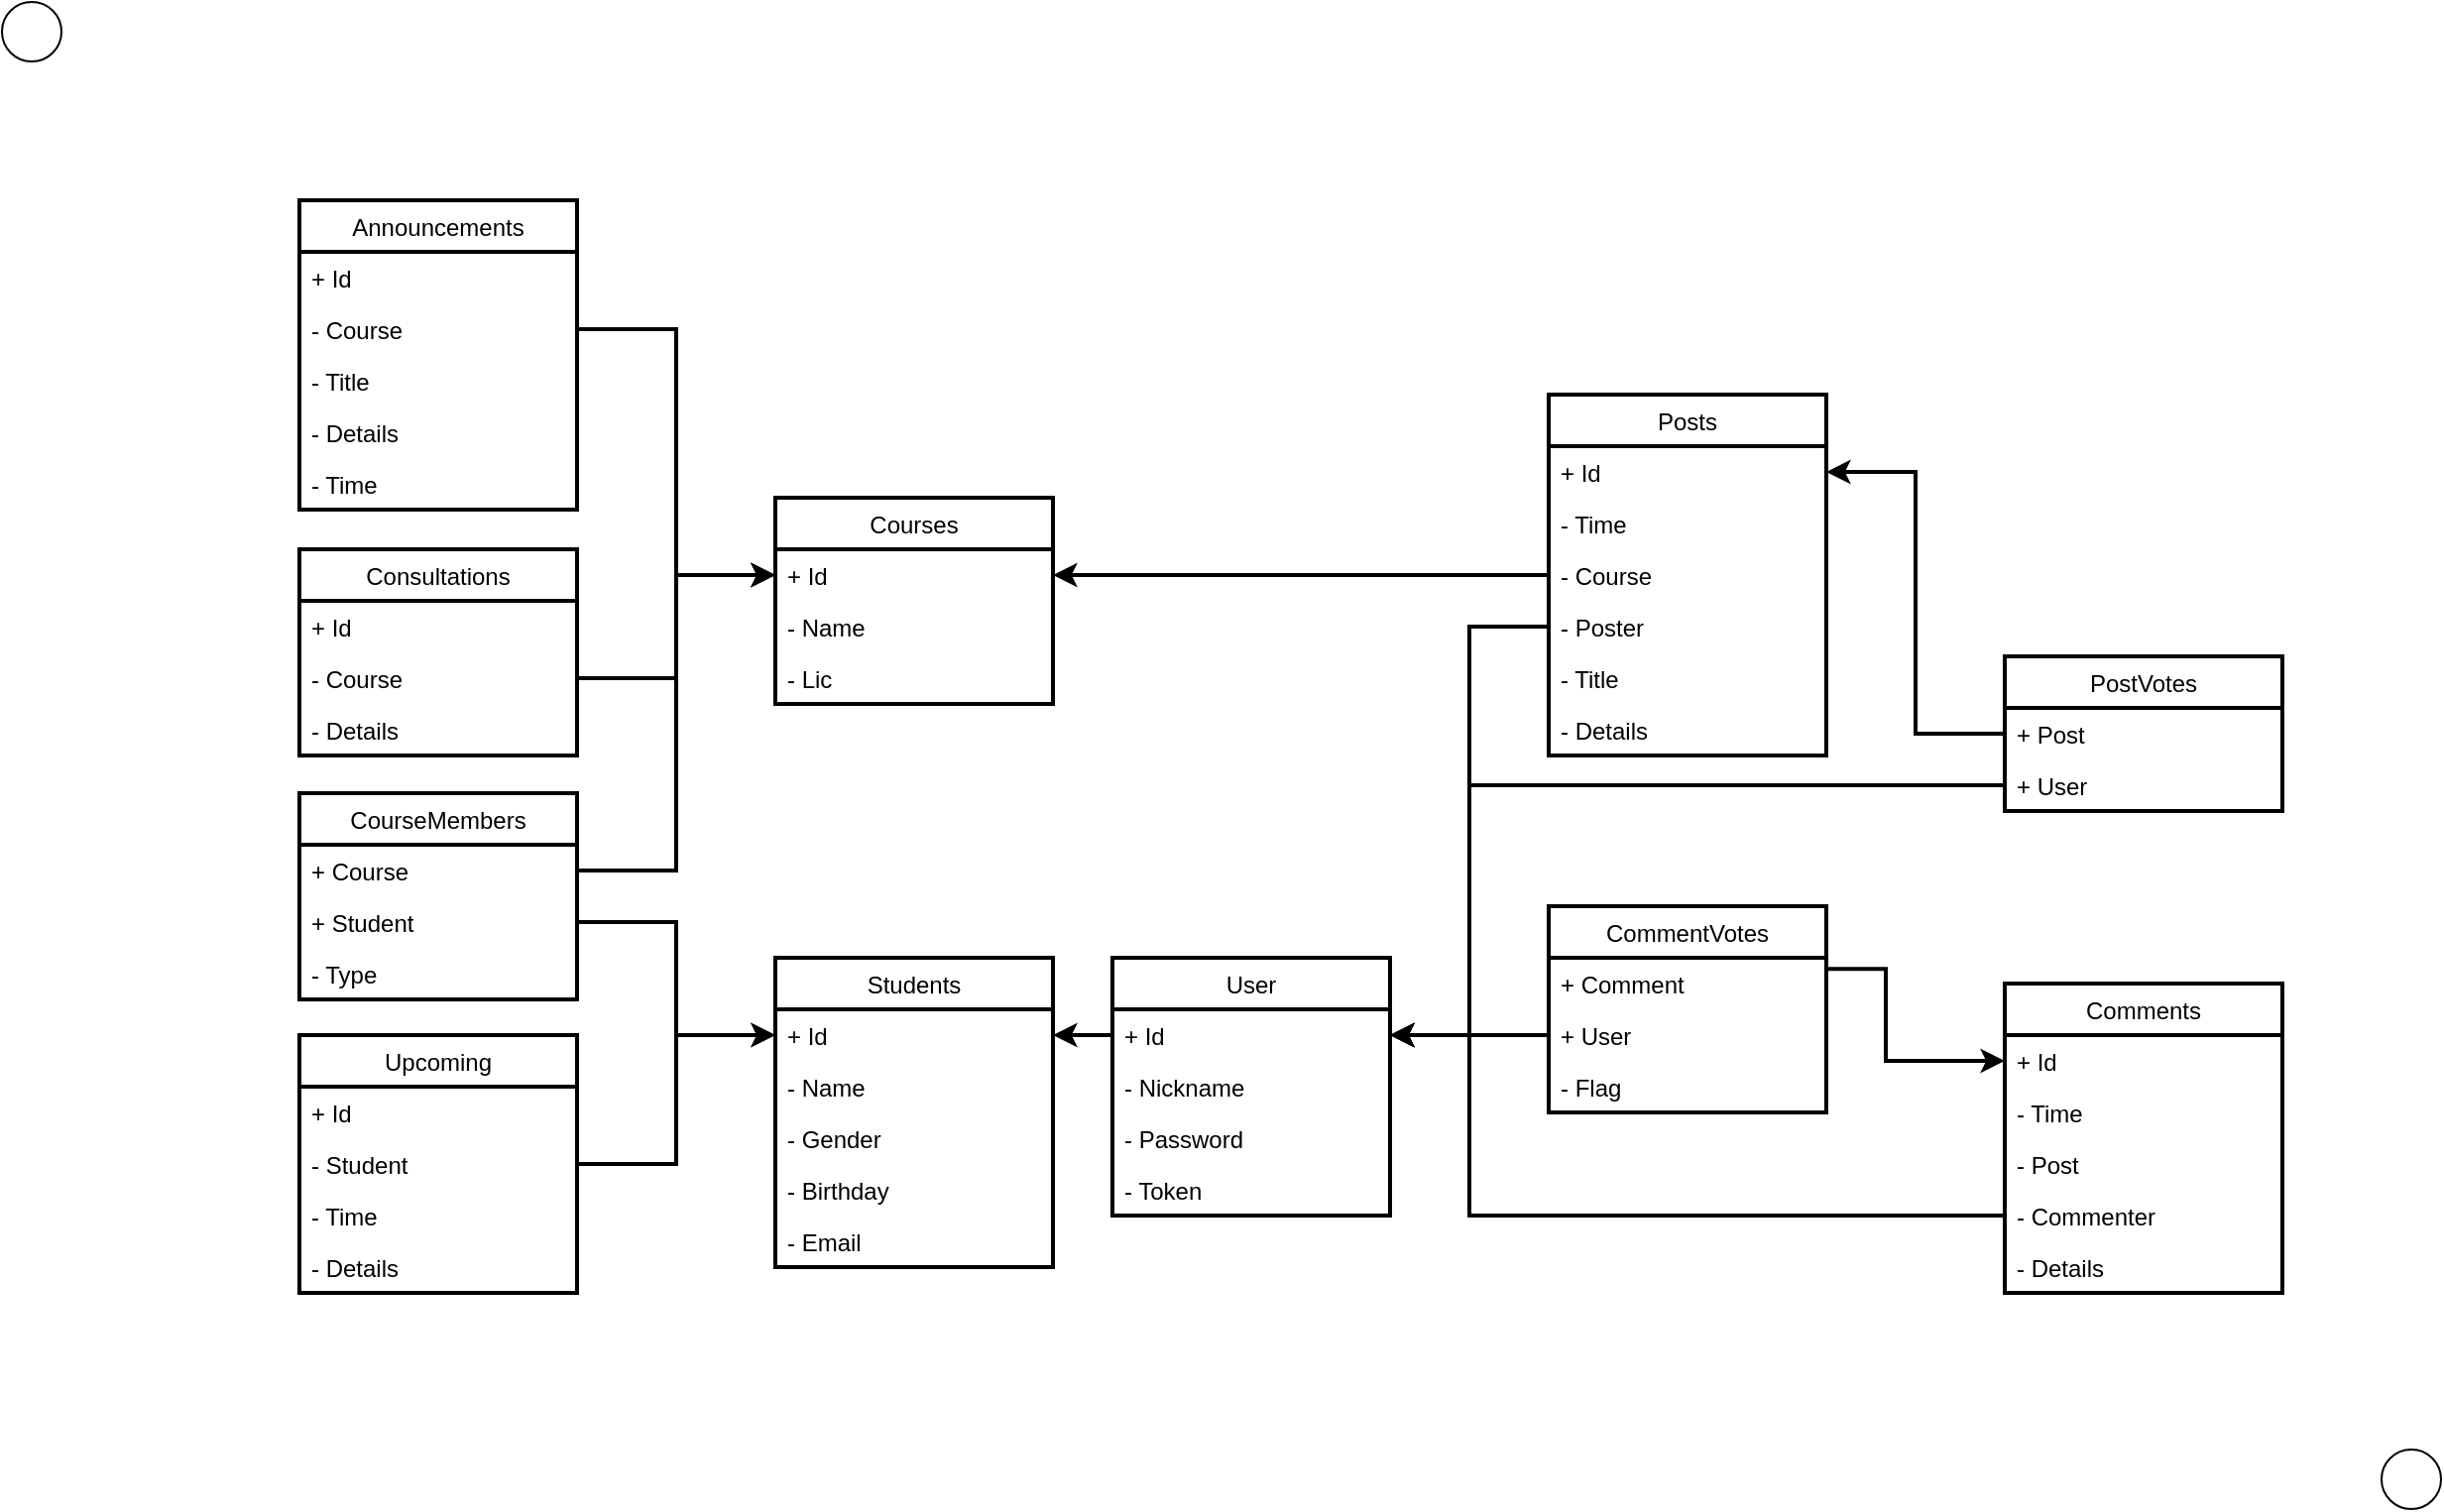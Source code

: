 <mxfile version="12.2.2" type="device" pages="1"><diagram id="9o469dQBz-AI5EmiYMpZ" name="Page-1"><mxGraphModel dx="946" dy="5406" grid="1" gridSize="10" guides="1" tooltips="1" connect="1" arrows="1" fold="1" page="1" pageScale="1" pageWidth="3300" pageHeight="4681" math="0" shadow="0"><root><mxCell id="0"/><mxCell id="1" parent="0"/><mxCell id="BUaY1aMvFSPuXtFaXEtZ-5" value="User" style="swimlane;fontStyle=0;childLayout=stackLayout;horizontal=1;startSize=26;fillColor=none;horizontalStack=0;resizeParent=1;resizeParentMax=0;resizeLast=0;collapsible=1;marginBottom=0;strokeWidth=2;" parent="1" vertex="1"><mxGeometry x="850" y="-498" width="140" height="130" as="geometry"><mxRectangle x="540" y="223" width="60" height="26" as="alternateBounds"/></mxGeometry></mxCell><mxCell id="BUaY1aMvFSPuXtFaXEtZ-6" value="+ Id" style="text;strokeColor=none;fillColor=none;align=left;verticalAlign=top;spacingLeft=4;spacingRight=4;overflow=hidden;rotatable=0;points=[[0,0.5],[1,0.5]];portConstraint=eastwest;strokeWidth=2;" parent="BUaY1aMvFSPuXtFaXEtZ-5" vertex="1"><mxGeometry y="26" width="140" height="26" as="geometry"/></mxCell><mxCell id="BUaY1aMvFSPuXtFaXEtZ-7" value="- Nickname" style="text;strokeColor=none;fillColor=none;align=left;verticalAlign=top;spacingLeft=4;spacingRight=4;overflow=hidden;rotatable=0;points=[[0,0.5],[1,0.5]];portConstraint=eastwest;strokeWidth=2;" parent="BUaY1aMvFSPuXtFaXEtZ-5" vertex="1"><mxGeometry y="52" width="140" height="26" as="geometry"/></mxCell><mxCell id="BUaY1aMvFSPuXtFaXEtZ-8" value="- Password" style="text;strokeColor=none;fillColor=none;align=left;verticalAlign=top;spacingLeft=4;spacingRight=4;overflow=hidden;rotatable=0;points=[[0,0.5],[1,0.5]];portConstraint=eastwest;strokeWidth=2;" parent="BUaY1aMvFSPuXtFaXEtZ-5" vertex="1"><mxGeometry y="78" width="140" height="26" as="geometry"/></mxCell><mxCell id="BUaY1aMvFSPuXtFaXEtZ-11" value="- Token" style="text;strokeColor=none;fillColor=none;align=left;verticalAlign=top;spacingLeft=4;spacingRight=4;overflow=hidden;rotatable=0;points=[[0,0.5],[1,0.5]];portConstraint=eastwest;strokeWidth=2;" parent="BUaY1aMvFSPuXtFaXEtZ-5" vertex="1"><mxGeometry y="104" width="140" height="26" as="geometry"/></mxCell><mxCell id="BUaY1aMvFSPuXtFaXEtZ-30" value="Consultations" style="swimlane;fontStyle=0;childLayout=stackLayout;horizontal=1;startSize=26;fillColor=none;horizontalStack=0;resizeParent=1;resizeParentMax=0;resizeLast=0;collapsible=1;marginBottom=0;strokeWidth=2;" parent="1" vertex="1"><mxGeometry x="440" y="-704" width="140" height="104" as="geometry"><mxRectangle x="540" y="223" width="60" height="26" as="alternateBounds"/></mxGeometry></mxCell><mxCell id="BUaY1aMvFSPuXtFaXEtZ-123" value="+ Id" style="text;strokeColor=none;fillColor=none;align=left;verticalAlign=top;spacingLeft=4;spacingRight=4;overflow=hidden;rotatable=0;points=[[0,0.5],[1,0.5]];portConstraint=eastwest;strokeWidth=2;" parent="BUaY1aMvFSPuXtFaXEtZ-30" vertex="1"><mxGeometry y="26" width="140" height="26" as="geometry"/></mxCell><mxCell id="BUaY1aMvFSPuXtFaXEtZ-31" value="- Course" style="text;strokeColor=none;fillColor=none;align=left;verticalAlign=top;spacingLeft=4;spacingRight=4;overflow=hidden;rotatable=0;points=[[0,0.5],[1,0.5]];portConstraint=eastwest;strokeWidth=2;" parent="BUaY1aMvFSPuXtFaXEtZ-30" vertex="1"><mxGeometry y="52" width="140" height="26" as="geometry"/></mxCell><mxCell id="BUaY1aMvFSPuXtFaXEtZ-32" value="- Details" style="text;strokeColor=none;fillColor=none;align=left;verticalAlign=top;spacingLeft=4;spacingRight=4;overflow=hidden;rotatable=0;points=[[0,0.5],[1,0.5]];portConstraint=eastwest;strokeWidth=2;" parent="BUaY1aMvFSPuXtFaXEtZ-30" vertex="1"><mxGeometry y="78" width="140" height="26" as="geometry"/></mxCell><mxCell id="BUaY1aMvFSPuXtFaXEtZ-38" value="CourseMembers" style="swimlane;fontStyle=0;childLayout=stackLayout;horizontal=1;startSize=26;fillColor=none;horizontalStack=0;resizeParent=1;resizeParentMax=0;resizeLast=0;collapsible=1;marginBottom=0;strokeWidth=2;" parent="1" vertex="1"><mxGeometry x="440" y="-581" width="140" height="104" as="geometry"><mxRectangle x="540" y="223" width="60" height="26" as="alternateBounds"/></mxGeometry></mxCell><mxCell id="BUaY1aMvFSPuXtFaXEtZ-39" value="+ Course" style="text;strokeColor=none;fillColor=none;align=left;verticalAlign=top;spacingLeft=4;spacingRight=4;overflow=hidden;rotatable=0;points=[[0,0.5],[1,0.5]];portConstraint=eastwest;strokeWidth=2;" parent="BUaY1aMvFSPuXtFaXEtZ-38" vertex="1"><mxGeometry y="26" width="140" height="26" as="geometry"/></mxCell><mxCell id="BUaY1aMvFSPuXtFaXEtZ-40" value="+ Student" style="text;strokeColor=none;fillColor=none;align=left;verticalAlign=top;spacingLeft=4;spacingRight=4;overflow=hidden;rotatable=0;points=[[0,0.5],[1,0.5]];portConstraint=eastwest;strokeWidth=2;" parent="BUaY1aMvFSPuXtFaXEtZ-38" vertex="1"><mxGeometry y="52" width="140" height="26" as="geometry"/></mxCell><mxCell id="BUaY1aMvFSPuXtFaXEtZ-102" value="- Type" style="text;strokeColor=none;fillColor=none;align=left;verticalAlign=top;spacingLeft=4;spacingRight=4;overflow=hidden;rotatable=0;points=[[0,0.5],[1,0.5]];portConstraint=eastwest;strokeWidth=2;" parent="BUaY1aMvFSPuXtFaXEtZ-38" vertex="1"><mxGeometry y="78" width="140" height="26" as="geometry"/></mxCell><mxCell id="BUaY1aMvFSPuXtFaXEtZ-47" value="Courses" style="swimlane;fontStyle=0;childLayout=stackLayout;horizontal=1;startSize=26;fillColor=none;horizontalStack=0;resizeParent=1;resizeParentMax=0;resizeLast=0;collapsible=1;marginBottom=0;strokeWidth=2;" parent="1" vertex="1"><mxGeometry x="680" y="-730" width="140" height="104" as="geometry"><mxRectangle x="540" y="223" width="60" height="26" as="alternateBounds"/></mxGeometry></mxCell><mxCell id="BUaY1aMvFSPuXtFaXEtZ-48" value="+ Id" style="text;strokeColor=none;fillColor=none;align=left;verticalAlign=top;spacingLeft=4;spacingRight=4;overflow=hidden;rotatable=0;points=[[0,0.5],[1,0.5]];portConstraint=eastwest;strokeWidth=2;" parent="BUaY1aMvFSPuXtFaXEtZ-47" vertex="1"><mxGeometry y="26" width="140" height="26" as="geometry"/></mxCell><mxCell id="BUaY1aMvFSPuXtFaXEtZ-103" value="- Name" style="text;strokeColor=none;fillColor=none;align=left;verticalAlign=top;spacingLeft=4;spacingRight=4;overflow=hidden;rotatable=0;points=[[0,0.5],[1,0.5]];portConstraint=eastwest;strokeWidth=2;" parent="BUaY1aMvFSPuXtFaXEtZ-47" vertex="1"><mxGeometry y="52" width="140" height="26" as="geometry"/></mxCell><mxCell id="BUaY1aMvFSPuXtFaXEtZ-104" value="- Lic" style="text;strokeColor=none;fillColor=none;align=left;verticalAlign=top;spacingLeft=4;spacingRight=4;overflow=hidden;rotatable=0;points=[[0,0.5],[1,0.5]];portConstraint=eastwest;strokeWidth=2;" parent="BUaY1aMvFSPuXtFaXEtZ-47" vertex="1"><mxGeometry y="78" width="140" height="26" as="geometry"/></mxCell><mxCell id="BUaY1aMvFSPuXtFaXEtZ-60" value="Announcements" style="swimlane;fontStyle=0;childLayout=stackLayout;horizontal=1;startSize=26;fillColor=none;horizontalStack=0;resizeParent=1;resizeParentMax=0;resizeLast=0;collapsible=1;marginBottom=0;strokeWidth=2;" parent="1" vertex="1"><mxGeometry x="440" y="-880" width="140" height="156" as="geometry"><mxRectangle x="540" y="223" width="60" height="26" as="alternateBounds"/></mxGeometry></mxCell><mxCell id="BUaY1aMvFSPuXtFaXEtZ-65" value="+ Id" style="text;strokeColor=none;fillColor=none;align=left;verticalAlign=top;spacingLeft=4;spacingRight=4;overflow=hidden;rotatable=0;points=[[0,0.5],[1,0.5]];portConstraint=eastwest;strokeWidth=2;" parent="BUaY1aMvFSPuXtFaXEtZ-60" vertex="1"><mxGeometry y="26" width="140" height="26" as="geometry"/></mxCell><mxCell id="BUaY1aMvFSPuXtFaXEtZ-61" value="- Course" style="text;strokeColor=none;fillColor=none;align=left;verticalAlign=top;spacingLeft=4;spacingRight=4;overflow=hidden;rotatable=0;points=[[0,0.5],[1,0.5]];portConstraint=eastwest;strokeWidth=2;" parent="BUaY1aMvFSPuXtFaXEtZ-60" vertex="1"><mxGeometry y="52" width="140" height="26" as="geometry"/></mxCell><mxCell id="BUaY1aMvFSPuXtFaXEtZ-62" value="- Title" style="text;strokeColor=none;fillColor=none;align=left;verticalAlign=top;spacingLeft=4;spacingRight=4;overflow=hidden;rotatable=0;points=[[0,0.5],[1,0.5]];portConstraint=eastwest;strokeWidth=2;" parent="BUaY1aMvFSPuXtFaXEtZ-60" vertex="1"><mxGeometry y="78" width="140" height="26" as="geometry"/></mxCell><mxCell id="BUaY1aMvFSPuXtFaXEtZ-63" value="- Details" style="text;strokeColor=none;fillColor=none;align=left;verticalAlign=top;spacingLeft=4;spacingRight=4;overflow=hidden;rotatable=0;points=[[0,0.5],[1,0.5]];portConstraint=eastwest;strokeWidth=2;" parent="BUaY1aMvFSPuXtFaXEtZ-60" vertex="1"><mxGeometry y="104" width="140" height="26" as="geometry"/></mxCell><mxCell id="BUaY1aMvFSPuXtFaXEtZ-64" value="- Time" style="text;strokeColor=none;fillColor=none;align=left;verticalAlign=top;spacingLeft=4;spacingRight=4;overflow=hidden;rotatable=0;points=[[0,0.5],[1,0.5]];portConstraint=eastwest;strokeWidth=2;" parent="BUaY1aMvFSPuXtFaXEtZ-60" vertex="1"><mxGeometry y="130" width="140" height="26" as="geometry"/></mxCell><mxCell id="BUaY1aMvFSPuXtFaXEtZ-66" value="Posts" style="swimlane;fontStyle=0;childLayout=stackLayout;horizontal=1;startSize=26;fillColor=none;horizontalStack=0;resizeParent=1;resizeParentMax=0;resizeLast=0;collapsible=1;marginBottom=0;strokeWidth=2;" parent="1" vertex="1"><mxGeometry x="1070" y="-782" width="140" height="182" as="geometry"><mxRectangle x="540" y="223" width="60" height="26" as="alternateBounds"/></mxGeometry></mxCell><mxCell id="BUaY1aMvFSPuXtFaXEtZ-67" value="+ Id" style="text;strokeColor=none;fillColor=none;align=left;verticalAlign=top;spacingLeft=4;spacingRight=4;overflow=hidden;rotatable=0;points=[[0,0.5],[1,0.5]];portConstraint=eastwest;strokeWidth=2;" parent="BUaY1aMvFSPuXtFaXEtZ-66" vertex="1"><mxGeometry y="26" width="140" height="26" as="geometry"/></mxCell><mxCell id="BUaY1aMvFSPuXtFaXEtZ-69" value="- Time" style="text;strokeColor=none;fillColor=none;align=left;verticalAlign=top;spacingLeft=4;spacingRight=4;overflow=hidden;rotatable=0;points=[[0,0.5],[1,0.5]];portConstraint=eastwest;strokeWidth=2;" parent="BUaY1aMvFSPuXtFaXEtZ-66" vertex="1"><mxGeometry y="52" width="140" height="26" as="geometry"/></mxCell><mxCell id="BUaY1aMvFSPuXtFaXEtZ-70" value="- Course" style="text;strokeColor=none;fillColor=none;align=left;verticalAlign=top;spacingLeft=4;spacingRight=4;overflow=hidden;rotatable=0;points=[[0,0.5],[1,0.5]];portConstraint=eastwest;strokeWidth=2;" parent="BUaY1aMvFSPuXtFaXEtZ-66" vertex="1"><mxGeometry y="78" width="140" height="26" as="geometry"/></mxCell><mxCell id="BUaY1aMvFSPuXtFaXEtZ-68" value="- Poster" style="text;strokeColor=none;fillColor=none;align=left;verticalAlign=top;spacingLeft=4;spacingRight=4;overflow=hidden;rotatable=0;points=[[0,0.5],[1,0.5]];portConstraint=eastwest;strokeWidth=2;" parent="BUaY1aMvFSPuXtFaXEtZ-66" vertex="1"><mxGeometry y="104" width="140" height="26" as="geometry"/></mxCell><mxCell id="BUaY1aMvFSPuXtFaXEtZ-71" value="- Title" style="text;strokeColor=none;fillColor=none;align=left;verticalAlign=top;spacingLeft=4;spacingRight=4;overflow=hidden;rotatable=0;points=[[0,0.5],[1,0.5]];portConstraint=eastwest;strokeWidth=2;" parent="BUaY1aMvFSPuXtFaXEtZ-66" vertex="1"><mxGeometry y="130" width="140" height="26" as="geometry"/></mxCell><mxCell id="BUaY1aMvFSPuXtFaXEtZ-72" value="- Details" style="text;strokeColor=none;fillColor=none;align=left;verticalAlign=top;spacingLeft=4;spacingRight=4;overflow=hidden;rotatable=0;points=[[0,0.5],[1,0.5]];portConstraint=eastwest;strokeWidth=2;" parent="BUaY1aMvFSPuXtFaXEtZ-66" vertex="1"><mxGeometry y="156" width="140" height="26" as="geometry"/></mxCell><mxCell id="BUaY1aMvFSPuXtFaXEtZ-80" value="PostVotes" style="swimlane;fontStyle=0;childLayout=stackLayout;horizontal=1;startSize=26;fillColor=none;horizontalStack=0;resizeParent=1;resizeParentMax=0;resizeLast=0;collapsible=1;marginBottom=0;strokeWidth=2;" parent="1" vertex="1"><mxGeometry x="1300" y="-650" width="140" height="78" as="geometry"><mxRectangle x="540" y="223" width="60" height="26" as="alternateBounds"/></mxGeometry></mxCell><mxCell id="BUaY1aMvFSPuXtFaXEtZ-81" value="+ Post" style="text;strokeColor=none;fillColor=none;align=left;verticalAlign=top;spacingLeft=4;spacingRight=4;overflow=hidden;rotatable=0;points=[[0,0.5],[1,0.5]];portConstraint=eastwest;strokeWidth=2;" parent="BUaY1aMvFSPuXtFaXEtZ-80" vertex="1"><mxGeometry y="26" width="140" height="26" as="geometry"/></mxCell><mxCell id="BUaY1aMvFSPuXtFaXEtZ-82" value="+ User" style="text;strokeColor=none;fillColor=none;align=left;verticalAlign=top;spacingLeft=4;spacingRight=4;overflow=hidden;rotatable=0;points=[[0,0.5],[1,0.5]];portConstraint=eastwest;strokeWidth=2;" parent="BUaY1aMvFSPuXtFaXEtZ-80" vertex="1"><mxGeometry y="52" width="140" height="26" as="geometry"/></mxCell><mxCell id="BUaY1aMvFSPuXtFaXEtZ-86" value="Comments" style="swimlane;fontStyle=0;childLayout=stackLayout;horizontal=1;startSize=26;fillColor=none;horizontalStack=0;resizeParent=1;resizeParentMax=0;resizeLast=0;collapsible=1;marginBottom=0;strokeWidth=2;" parent="1" vertex="1"><mxGeometry x="1300" y="-485" width="140" height="156" as="geometry"><mxRectangle x="1300" y="-485" width="60" height="26" as="alternateBounds"/></mxGeometry></mxCell><mxCell id="BUaY1aMvFSPuXtFaXEtZ-89" value="+ Id" style="text;strokeColor=none;fillColor=none;align=left;verticalAlign=top;spacingLeft=4;spacingRight=4;overflow=hidden;rotatable=0;points=[[0,0.5],[1,0.5]];portConstraint=eastwest;strokeWidth=2;" parent="BUaY1aMvFSPuXtFaXEtZ-86" vertex="1"><mxGeometry y="26" width="140" height="26" as="geometry"/></mxCell><mxCell id="BUaY1aMvFSPuXtFaXEtZ-124" value="- Time" style="text;strokeColor=none;fillColor=none;align=left;verticalAlign=top;spacingLeft=4;spacingRight=4;overflow=hidden;rotatable=0;points=[[0,0.5],[1,0.5]];portConstraint=eastwest;strokeWidth=2;" parent="BUaY1aMvFSPuXtFaXEtZ-86" vertex="1"><mxGeometry y="52" width="140" height="26" as="geometry"/></mxCell><mxCell id="BUaY1aMvFSPuXtFaXEtZ-87" value="- Post" style="text;strokeColor=none;fillColor=none;align=left;verticalAlign=top;spacingLeft=4;spacingRight=4;overflow=hidden;rotatable=0;points=[[0,0.5],[1,0.5]];portConstraint=eastwest;strokeWidth=2;" parent="BUaY1aMvFSPuXtFaXEtZ-86" vertex="1"><mxGeometry y="78" width="140" height="26" as="geometry"/></mxCell><mxCell id="BUaY1aMvFSPuXtFaXEtZ-88" value="- Commenter" style="text;strokeColor=none;fillColor=none;align=left;verticalAlign=top;spacingLeft=4;spacingRight=4;overflow=hidden;rotatable=0;points=[[0,0.5],[1,0.5]];portConstraint=eastwest;strokeWidth=2;" parent="BUaY1aMvFSPuXtFaXEtZ-86" vertex="1"><mxGeometry y="104" width="140" height="26" as="geometry"/></mxCell><mxCell id="BUaY1aMvFSPuXtFaXEtZ-95" value="- Details" style="text;strokeColor=none;fillColor=none;align=left;verticalAlign=top;spacingLeft=4;spacingRight=4;overflow=hidden;rotatable=0;points=[[0,0.5],[1,0.5]];portConstraint=eastwest;strokeWidth=2;" parent="BUaY1aMvFSPuXtFaXEtZ-86" vertex="1"><mxGeometry y="130" width="140" height="26" as="geometry"/></mxCell><mxCell id="BUaY1aMvFSPuXtFaXEtZ-90" value="CommentVotes" style="swimlane;fontStyle=0;childLayout=stackLayout;horizontal=1;startSize=26;fillColor=none;horizontalStack=0;resizeParent=1;resizeParentMax=0;resizeLast=0;collapsible=1;marginBottom=0;strokeWidth=2;" parent="1" vertex="1"><mxGeometry x="1070" y="-524" width="140" height="104" as="geometry"><mxRectangle x="540" y="223" width="60" height="26" as="alternateBounds"/></mxGeometry></mxCell><mxCell id="BUaY1aMvFSPuXtFaXEtZ-91" value="+ Comment" style="text;strokeColor=none;fillColor=none;align=left;verticalAlign=top;spacingLeft=4;spacingRight=4;overflow=hidden;rotatable=0;points=[[0,0.5],[1,0.5]];portConstraint=eastwest;strokeWidth=2;" parent="BUaY1aMvFSPuXtFaXEtZ-90" vertex="1"><mxGeometry y="26" width="140" height="26" as="geometry"/></mxCell><mxCell id="BUaY1aMvFSPuXtFaXEtZ-92" value="+ User" style="text;strokeColor=none;fillColor=none;align=left;verticalAlign=top;spacingLeft=4;spacingRight=4;overflow=hidden;rotatable=0;points=[[0,0.5],[1,0.5]];portConstraint=eastwest;strokeWidth=2;" parent="BUaY1aMvFSPuXtFaXEtZ-90" vertex="1"><mxGeometry y="52" width="140" height="26" as="geometry"/></mxCell><mxCell id="BUaY1aMvFSPuXtFaXEtZ-93" value="- Flag" style="text;strokeColor=none;fillColor=none;align=left;verticalAlign=top;spacingLeft=4;spacingRight=4;overflow=hidden;rotatable=0;points=[[0,0.5],[1,0.5]];portConstraint=eastwest;strokeWidth=2;" parent="BUaY1aMvFSPuXtFaXEtZ-90" vertex="1"><mxGeometry y="78" width="140" height="26" as="geometry"/></mxCell><mxCell id="BUaY1aMvFSPuXtFaXEtZ-96" value="Upcoming" style="swimlane;fontStyle=0;childLayout=stackLayout;horizontal=1;startSize=26;fillColor=none;horizontalStack=0;resizeParent=1;resizeParentMax=0;resizeLast=0;collapsible=1;marginBottom=0;strokeWidth=2;" parent="1" vertex="1"><mxGeometry x="440" y="-459" width="140" height="130" as="geometry"><mxRectangle x="540" y="223" width="60" height="26" as="alternateBounds"/></mxGeometry></mxCell><mxCell id="BUaY1aMvFSPuXtFaXEtZ-97" value="+ Id" style="text;strokeColor=none;fillColor=none;align=left;verticalAlign=top;spacingLeft=4;spacingRight=4;overflow=hidden;rotatable=0;points=[[0,0.5],[1,0.5]];portConstraint=eastwest;strokeWidth=2;" parent="BUaY1aMvFSPuXtFaXEtZ-96" vertex="1"><mxGeometry y="26" width="140" height="26" as="geometry"/></mxCell><mxCell id="BUaY1aMvFSPuXtFaXEtZ-98" value="- Student" style="text;strokeColor=none;fillColor=none;align=left;verticalAlign=top;spacingLeft=4;spacingRight=4;overflow=hidden;rotatable=0;points=[[0,0.5],[1,0.5]];portConstraint=eastwest;strokeWidth=2;" parent="BUaY1aMvFSPuXtFaXEtZ-96" vertex="1"><mxGeometry y="52" width="140" height="26" as="geometry"/></mxCell><mxCell id="BUaY1aMvFSPuXtFaXEtZ-99" value="- Time" style="text;strokeColor=none;fillColor=none;align=left;verticalAlign=top;spacingLeft=4;spacingRight=4;overflow=hidden;rotatable=0;points=[[0,0.5],[1,0.5]];portConstraint=eastwest;strokeWidth=2;" parent="BUaY1aMvFSPuXtFaXEtZ-96" vertex="1"><mxGeometry y="78" width="140" height="26" as="geometry"/></mxCell><mxCell id="BUaY1aMvFSPuXtFaXEtZ-100" value="- Details" style="text;strokeColor=none;fillColor=none;align=left;verticalAlign=top;spacingLeft=4;spacingRight=4;overflow=hidden;rotatable=0;points=[[0,0.5],[1,0.5]];portConstraint=eastwest;strokeWidth=2;" parent="BUaY1aMvFSPuXtFaXEtZ-96" vertex="1"><mxGeometry y="104" width="140" height="26" as="geometry"/></mxCell><mxCell id="BUaY1aMvFSPuXtFaXEtZ-115" value="Students" style="swimlane;fontStyle=0;childLayout=stackLayout;horizontal=1;startSize=26;fillColor=none;horizontalStack=0;resizeParent=1;resizeParentMax=0;resizeLast=0;collapsible=1;marginBottom=0;strokeWidth=2;" parent="1" vertex="1"><mxGeometry x="680" y="-498" width="140" height="156" as="geometry"><mxRectangle x="540" y="223" width="60" height="26" as="alternateBounds"/></mxGeometry></mxCell><mxCell id="BUaY1aMvFSPuXtFaXEtZ-116" value="+ Id" style="text;strokeColor=none;fillColor=none;align=left;verticalAlign=top;spacingLeft=4;spacingRight=4;overflow=hidden;rotatable=0;points=[[0,0.5],[1,0.5]];portConstraint=eastwest;strokeWidth=2;" parent="BUaY1aMvFSPuXtFaXEtZ-115" vertex="1"><mxGeometry y="26" width="140" height="26" as="geometry"/></mxCell><mxCell id="BUaY1aMvFSPuXtFaXEtZ-117" value="- Name" style="text;strokeColor=none;fillColor=none;align=left;verticalAlign=top;spacingLeft=4;spacingRight=4;overflow=hidden;rotatable=0;points=[[0,0.5],[1,0.5]];portConstraint=eastwest;strokeWidth=2;" parent="BUaY1aMvFSPuXtFaXEtZ-115" vertex="1"><mxGeometry y="52" width="140" height="26" as="geometry"/></mxCell><mxCell id="BUaY1aMvFSPuXtFaXEtZ-120" value="- Gender" style="text;strokeColor=none;fillColor=none;align=left;verticalAlign=top;spacingLeft=4;spacingRight=4;overflow=hidden;rotatable=0;points=[[0,0.5],[1,0.5]];portConstraint=eastwest;strokeWidth=2;" parent="BUaY1aMvFSPuXtFaXEtZ-115" vertex="1"><mxGeometry y="78" width="140" height="26" as="geometry"/></mxCell><mxCell id="BUaY1aMvFSPuXtFaXEtZ-121" value="- Birthday" style="text;strokeColor=none;fillColor=none;align=left;verticalAlign=top;spacingLeft=4;spacingRight=4;overflow=hidden;rotatable=0;points=[[0,0.5],[1,0.5]];portConstraint=eastwest;strokeWidth=2;" parent="BUaY1aMvFSPuXtFaXEtZ-115" vertex="1"><mxGeometry y="104" width="140" height="26" as="geometry"/></mxCell><mxCell id="BUaY1aMvFSPuXtFaXEtZ-122" value="- Email" style="text;strokeColor=none;fillColor=none;align=left;verticalAlign=top;spacingLeft=4;spacingRight=4;overflow=hidden;rotatable=0;points=[[0,0.5],[1,0.5]];portConstraint=eastwest;strokeWidth=2;" parent="BUaY1aMvFSPuXtFaXEtZ-115" vertex="1"><mxGeometry y="130" width="140" height="26" as="geometry"/></mxCell><mxCell id="BUaY1aMvFSPuXtFaXEtZ-126" style="edgeStyle=none;rounded=0;orthogonalLoop=1;jettySize=auto;html=1;exitX=0;exitY=0.5;exitDx=0;exitDy=0;strokeWidth=2;fontSize=24;entryX=1;entryY=0.5;entryDx=0;entryDy=0;" parent="1" source="BUaY1aMvFSPuXtFaXEtZ-6" target="BUaY1aMvFSPuXtFaXEtZ-116" edge="1"><mxGeometry relative="1" as="geometry"><mxPoint x="810" y="-191" as="targetPoint"/></mxGeometry></mxCell><mxCell id="BUaY1aMvFSPuXtFaXEtZ-128" style="edgeStyle=orthogonalEdgeStyle;rounded=0;orthogonalLoop=1;jettySize=auto;html=1;exitX=1;exitY=0.5;exitDx=0;exitDy=0;entryX=0;entryY=0.5;entryDx=0;entryDy=0;strokeWidth=2;fontSize=24;" parent="1" source="BUaY1aMvFSPuXtFaXEtZ-98" target="BUaY1aMvFSPuXtFaXEtZ-116" edge="1"><mxGeometry relative="1" as="geometry"/></mxCell><mxCell id="BUaY1aMvFSPuXtFaXEtZ-129" style="edgeStyle=orthogonalEdgeStyle;rounded=0;orthogonalLoop=1;jettySize=auto;html=1;exitX=1;exitY=0.5;exitDx=0;exitDy=0;entryX=0;entryY=0.5;entryDx=0;entryDy=0;strokeWidth=2;fontSize=24;" parent="1" source="BUaY1aMvFSPuXtFaXEtZ-40" target="BUaY1aMvFSPuXtFaXEtZ-116" edge="1"><mxGeometry relative="1" as="geometry"/></mxCell><mxCell id="BUaY1aMvFSPuXtFaXEtZ-135" style="edgeStyle=orthogonalEdgeStyle;rounded=0;orthogonalLoop=1;jettySize=auto;html=1;exitX=1;exitY=0.5;exitDx=0;exitDy=0;entryX=0;entryY=0.5;entryDx=0;entryDy=0;strokeWidth=2;fontSize=24;" parent="1" source="BUaY1aMvFSPuXtFaXEtZ-61" target="BUaY1aMvFSPuXtFaXEtZ-48" edge="1"><mxGeometry relative="1" as="geometry"/></mxCell><mxCell id="BUaY1aMvFSPuXtFaXEtZ-136" style="edgeStyle=orthogonalEdgeStyle;rounded=0;orthogonalLoop=1;jettySize=auto;html=1;exitX=1;exitY=0.5;exitDx=0;exitDy=0;strokeWidth=2;fontSize=24;entryX=0;entryY=0.5;entryDx=0;entryDy=0;" parent="1" source="BUaY1aMvFSPuXtFaXEtZ-31" target="BUaY1aMvFSPuXtFaXEtZ-48" edge="1"><mxGeometry relative="1" as="geometry"><mxPoint x="670" y="-700" as="targetPoint"/></mxGeometry></mxCell><mxCell id="BUaY1aMvFSPuXtFaXEtZ-137" style="edgeStyle=orthogonalEdgeStyle;rounded=0;orthogonalLoop=1;jettySize=auto;html=1;exitX=1;exitY=0.5;exitDx=0;exitDy=0;strokeWidth=2;fontSize=24;entryX=0;entryY=0.5;entryDx=0;entryDy=0;" parent="1" source="BUaY1aMvFSPuXtFaXEtZ-39" target="BUaY1aMvFSPuXtFaXEtZ-48" edge="1"><mxGeometry relative="1" as="geometry"><mxPoint x="670" y="-700" as="targetPoint"/></mxGeometry></mxCell><mxCell id="BUaY1aMvFSPuXtFaXEtZ-138" style="edgeStyle=none;rounded=0;orthogonalLoop=1;jettySize=auto;html=1;exitX=0;exitY=0.5;exitDx=0;exitDy=0;entryX=1;entryY=0.5;entryDx=0;entryDy=0;strokeWidth=2;fontSize=24;" parent="1" source="BUaY1aMvFSPuXtFaXEtZ-70" target="BUaY1aMvFSPuXtFaXEtZ-48" edge="1"><mxGeometry relative="1" as="geometry"/></mxCell><mxCell id="BUaY1aMvFSPuXtFaXEtZ-139" style="edgeStyle=orthogonalEdgeStyle;rounded=0;orthogonalLoop=1;jettySize=auto;html=1;exitX=0;exitY=0.5;exitDx=0;exitDy=0;strokeWidth=2;fontSize=24;entryX=1;entryY=0.5;entryDx=0;entryDy=0;" parent="1" source="BUaY1aMvFSPuXtFaXEtZ-68" target="BUaY1aMvFSPuXtFaXEtZ-6" edge="1"><mxGeometry relative="1" as="geometry"><mxPoint x="1020" y="-510" as="targetPoint"/></mxGeometry></mxCell><mxCell id="BUaY1aMvFSPuXtFaXEtZ-140" style="rounded=0;orthogonalLoop=1;jettySize=auto;html=1;exitX=0;exitY=0.5;exitDx=0;exitDy=0;strokeWidth=2;fontSize=24;entryX=1;entryY=0.5;entryDx=0;entryDy=0;edgeStyle=orthogonalEdgeStyle;" parent="1" source="BUaY1aMvFSPuXtFaXEtZ-88" target="BUaY1aMvFSPuXtFaXEtZ-6" edge="1"><mxGeometry relative="1" as="geometry"><mxPoint x="1030" y="-350" as="targetPoint"/><Array as="points"><mxPoint x="1030" y="-368"/><mxPoint x="1030" y="-459"/></Array></mxGeometry></mxCell><mxCell id="BUaY1aMvFSPuXtFaXEtZ-142" style="edgeStyle=orthogonalEdgeStyle;rounded=0;orthogonalLoop=1;jettySize=auto;html=1;exitX=0;exitY=0.5;exitDx=0;exitDy=0;entryX=1;entryY=0.5;entryDx=0;entryDy=0;strokeWidth=2;fontSize=24;" parent="1" source="BUaY1aMvFSPuXtFaXEtZ-81" target="BUaY1aMvFSPuXtFaXEtZ-67" edge="1"><mxGeometry relative="1" as="geometry"/></mxCell><mxCell id="BUaY1aMvFSPuXtFaXEtZ-143" style="rounded=0;orthogonalLoop=1;jettySize=auto;html=1;exitX=0;exitY=0.5;exitDx=0;exitDy=0;strokeWidth=2;fontSize=24;entryX=1;entryY=0.5;entryDx=0;entryDy=0;edgeStyle=orthogonalEdgeStyle;" parent="1" source="BUaY1aMvFSPuXtFaXEtZ-92" target="BUaY1aMvFSPuXtFaXEtZ-6" edge="1"><mxGeometry relative="1" as="geometry"><mxPoint x="1030" y="-390" as="targetPoint"/></mxGeometry></mxCell><mxCell id="BUaY1aMvFSPuXtFaXEtZ-144" style="edgeStyle=orthogonalEdgeStyle;rounded=0;orthogonalLoop=1;jettySize=auto;html=1;exitX=0;exitY=0.5;exitDx=0;exitDy=0;entryX=1;entryY=0.5;entryDx=0;entryDy=0;strokeWidth=2;fontSize=24;" parent="1" source="BUaY1aMvFSPuXtFaXEtZ-82" target="BUaY1aMvFSPuXtFaXEtZ-6" edge="1"><mxGeometry relative="1" as="geometry"><Array as="points"><mxPoint x="1030" y="-585"/><mxPoint x="1030" y="-459"/></Array></mxGeometry></mxCell><mxCell id="BUaY1aMvFSPuXtFaXEtZ-145" style="rounded=0;orthogonalLoop=1;jettySize=auto;html=1;entryX=0;entryY=0.5;entryDx=0;entryDy=0;strokeWidth=2;fontSize=24;exitX=0.998;exitY=0.217;exitDx=0;exitDy=0;exitPerimeter=0;edgeStyle=orthogonalEdgeStyle;" parent="1" source="BUaY1aMvFSPuXtFaXEtZ-91" target="BUaY1aMvFSPuXtFaXEtZ-89" edge="1"><mxGeometry relative="1" as="geometry"><mxPoint x="1230" y="-490" as="sourcePoint"/><Array as="points"><mxPoint x="1240" y="-492"/><mxPoint x="1240" y="-446"/></Array></mxGeometry></mxCell><mxCell id="rZHi2F6QXW3kKGUt-G8a-1" value="" style="ellipse;whiteSpace=wrap;html=1;aspect=fixed;" vertex="1" parent="1"><mxGeometry x="290" y="-980" width="30" height="30" as="geometry"/></mxCell><mxCell id="rZHi2F6QXW3kKGUt-G8a-2" value="" style="ellipse;whiteSpace=wrap;html=1;aspect=fixed;" vertex="1" parent="1"><mxGeometry x="1490" y="-250" width="30" height="30" as="geometry"/></mxCell></root></mxGraphModel></diagram></mxfile>